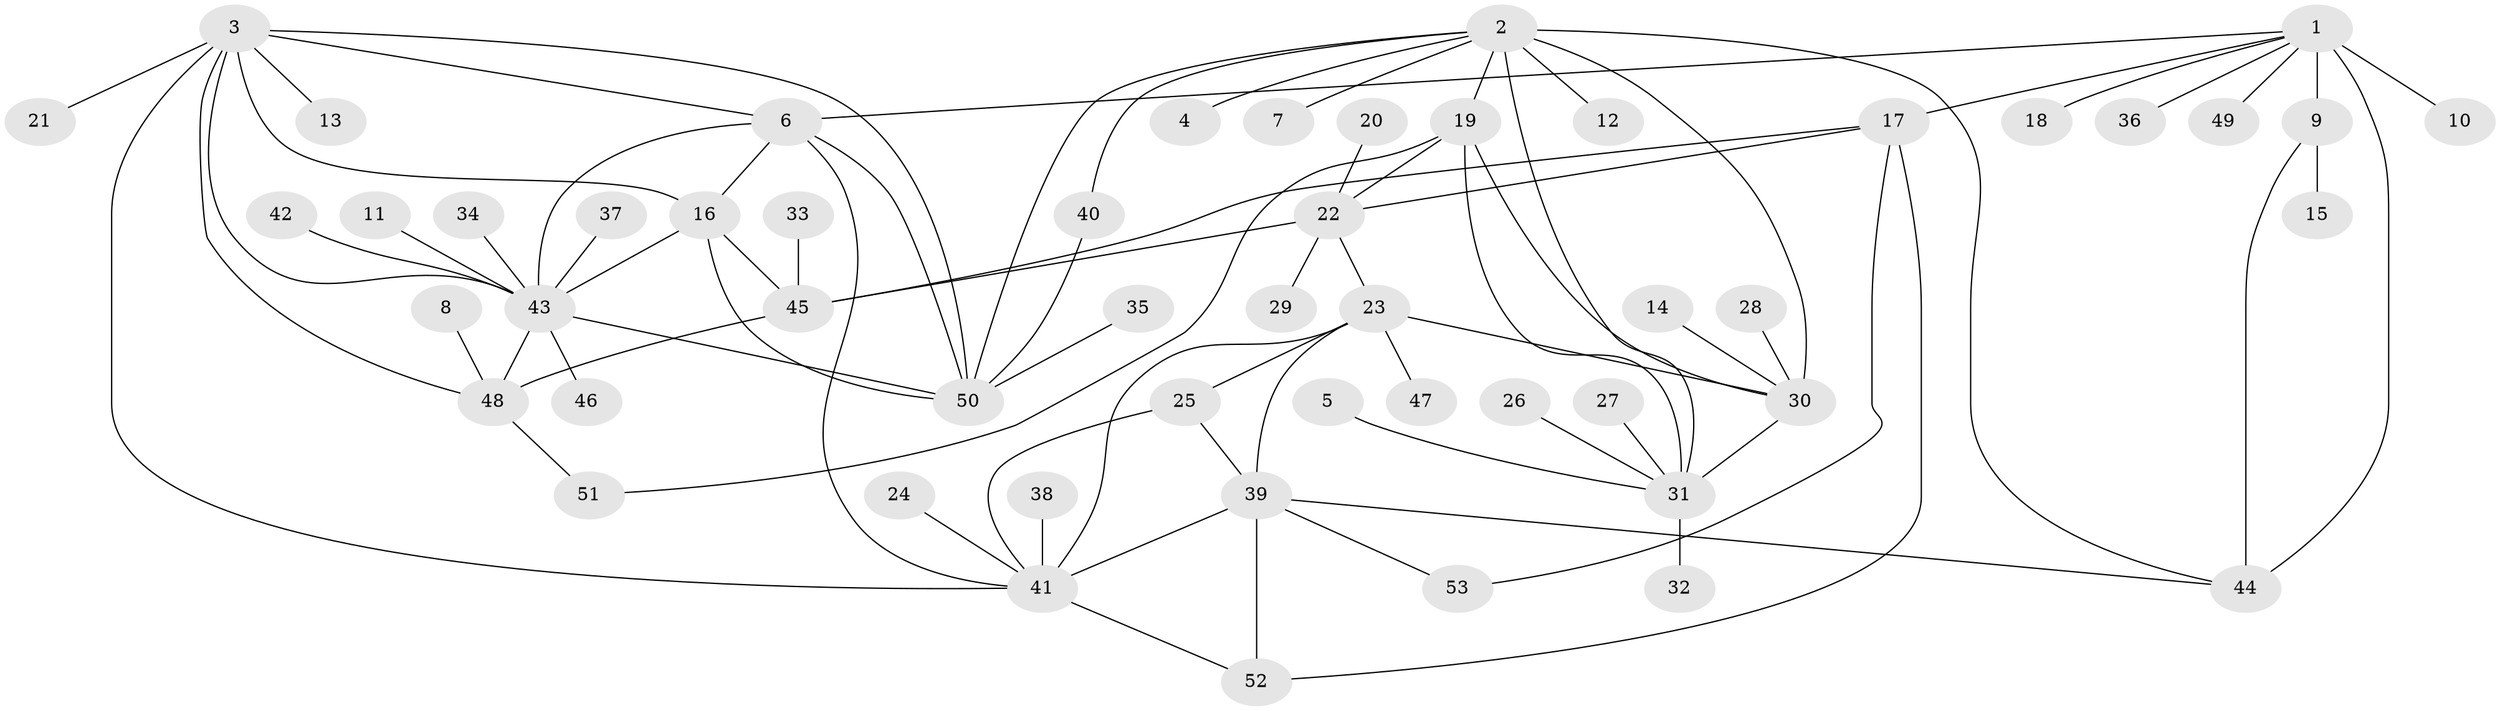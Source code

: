 // original degree distribution, {11: 0.019417475728155338, 4: 0.019417475728155338, 5: 0.04854368932038835, 7: 0.038834951456310676, 9: 0.04854368932038835, 6: 0.02912621359223301, 12: 0.009708737864077669, 10: 0.02912621359223301, 8: 0.009708737864077669, 1: 0.5922330097087378, 2: 0.1262135922330097, 3: 0.02912621359223301}
// Generated by graph-tools (version 1.1) at 2025/02/03/09/25 03:02:32]
// undirected, 53 vertices, 80 edges
graph export_dot {
graph [start="1"]
  node [color=gray90,style=filled];
  1;
  2;
  3;
  4;
  5;
  6;
  7;
  8;
  9;
  10;
  11;
  12;
  13;
  14;
  15;
  16;
  17;
  18;
  19;
  20;
  21;
  22;
  23;
  24;
  25;
  26;
  27;
  28;
  29;
  30;
  31;
  32;
  33;
  34;
  35;
  36;
  37;
  38;
  39;
  40;
  41;
  42;
  43;
  44;
  45;
  46;
  47;
  48;
  49;
  50;
  51;
  52;
  53;
  1 -- 6 [weight=1.0];
  1 -- 9 [weight=4.0];
  1 -- 10 [weight=1.0];
  1 -- 17 [weight=1.0];
  1 -- 18 [weight=1.0];
  1 -- 36 [weight=1.0];
  1 -- 44 [weight=2.0];
  1 -- 49 [weight=1.0];
  2 -- 4 [weight=1.0];
  2 -- 7 [weight=1.0];
  2 -- 12 [weight=1.0];
  2 -- 19 [weight=2.0];
  2 -- 30 [weight=2.0];
  2 -- 31 [weight=2.0];
  2 -- 40 [weight=1.0];
  2 -- 44 [weight=1.0];
  2 -- 50 [weight=1.0];
  3 -- 6 [weight=1.0];
  3 -- 13 [weight=1.0];
  3 -- 16 [weight=1.0];
  3 -- 21 [weight=1.0];
  3 -- 41 [weight=1.0];
  3 -- 43 [weight=1.0];
  3 -- 48 [weight=1.0];
  3 -- 50 [weight=1.0];
  5 -- 31 [weight=1.0];
  6 -- 16 [weight=1.0];
  6 -- 41 [weight=1.0];
  6 -- 43 [weight=1.0];
  6 -- 50 [weight=1.0];
  8 -- 48 [weight=1.0];
  9 -- 15 [weight=1.0];
  9 -- 44 [weight=2.0];
  11 -- 43 [weight=1.0];
  14 -- 30 [weight=1.0];
  16 -- 43 [weight=1.0];
  16 -- 45 [weight=1.0];
  16 -- 50 [weight=1.0];
  17 -- 22 [weight=2.0];
  17 -- 45 [weight=2.0];
  17 -- 52 [weight=1.0];
  17 -- 53 [weight=1.0];
  19 -- 22 [weight=1.0];
  19 -- 30 [weight=1.0];
  19 -- 31 [weight=1.0];
  19 -- 51 [weight=1.0];
  20 -- 22 [weight=1.0];
  22 -- 23 [weight=1.0];
  22 -- 29 [weight=1.0];
  22 -- 45 [weight=4.0];
  23 -- 25 [weight=2.0];
  23 -- 30 [weight=1.0];
  23 -- 39 [weight=2.0];
  23 -- 41 [weight=2.0];
  23 -- 47 [weight=1.0];
  24 -- 41 [weight=1.0];
  25 -- 39 [weight=1.0];
  25 -- 41 [weight=1.0];
  26 -- 31 [weight=1.0];
  27 -- 31 [weight=1.0];
  28 -- 30 [weight=1.0];
  30 -- 31 [weight=1.0];
  31 -- 32 [weight=1.0];
  33 -- 45 [weight=1.0];
  34 -- 43 [weight=1.0];
  35 -- 50 [weight=1.0];
  37 -- 43 [weight=1.0];
  38 -- 41 [weight=1.0];
  39 -- 41 [weight=1.0];
  39 -- 44 [weight=1.0];
  39 -- 52 [weight=1.0];
  39 -- 53 [weight=1.0];
  40 -- 50 [weight=1.0];
  41 -- 52 [weight=1.0];
  42 -- 43 [weight=1.0];
  43 -- 46 [weight=1.0];
  43 -- 48 [weight=1.0];
  43 -- 50 [weight=1.0];
  45 -- 48 [weight=1.0];
  48 -- 51 [weight=1.0];
}
